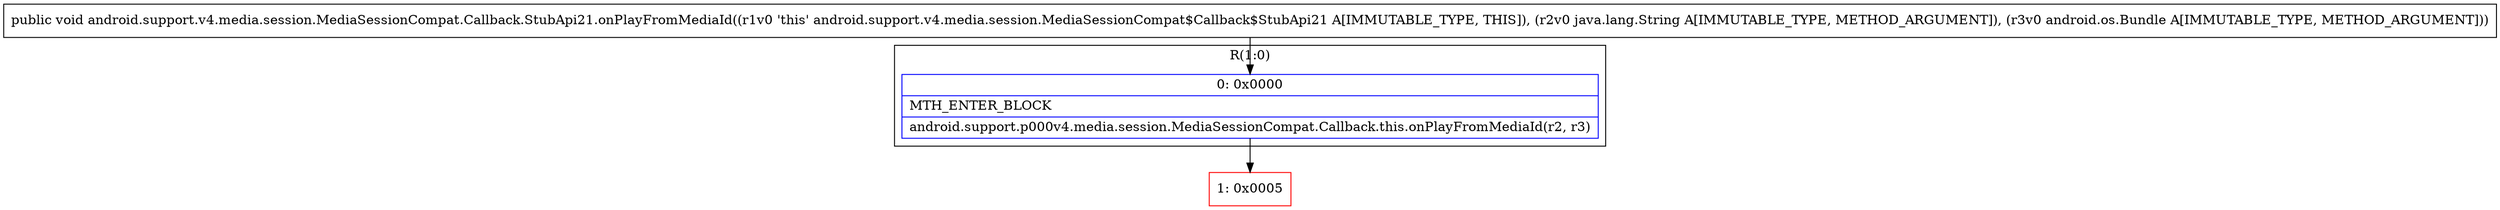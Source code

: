 digraph "CFG forandroid.support.v4.media.session.MediaSessionCompat.Callback.StubApi21.onPlayFromMediaId(Ljava\/lang\/String;Landroid\/os\/Bundle;)V" {
subgraph cluster_Region_702543382 {
label = "R(1:0)";
node [shape=record,color=blue];
Node_0 [shape=record,label="{0\:\ 0x0000|MTH_ENTER_BLOCK\l|android.support.p000v4.media.session.MediaSessionCompat.Callback.this.onPlayFromMediaId(r2, r3)\l}"];
}
Node_1 [shape=record,color=red,label="{1\:\ 0x0005}"];
MethodNode[shape=record,label="{public void android.support.v4.media.session.MediaSessionCompat.Callback.StubApi21.onPlayFromMediaId((r1v0 'this' android.support.v4.media.session.MediaSessionCompat$Callback$StubApi21 A[IMMUTABLE_TYPE, THIS]), (r2v0 java.lang.String A[IMMUTABLE_TYPE, METHOD_ARGUMENT]), (r3v0 android.os.Bundle A[IMMUTABLE_TYPE, METHOD_ARGUMENT])) }"];
MethodNode -> Node_0;
Node_0 -> Node_1;
}


